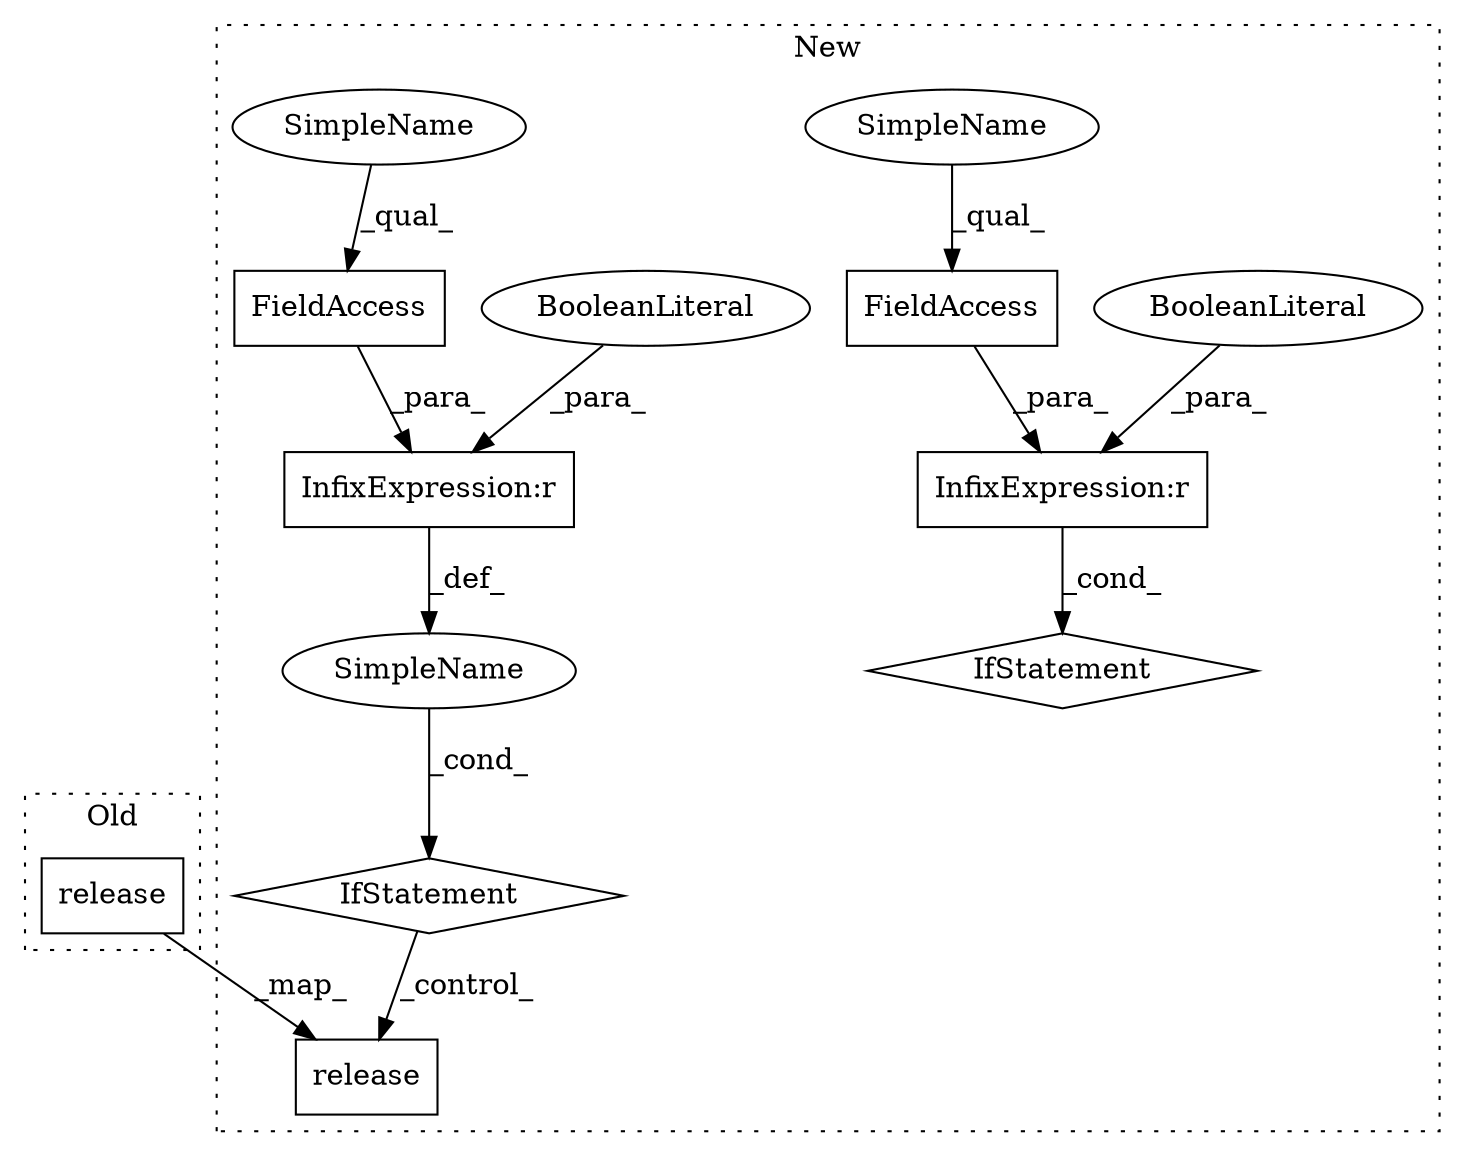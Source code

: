 digraph G {
subgraph cluster0 {
1 [label="release" a="32" s="25720" l="9" shape="box"];
label = "Old";
style="dotted";
}
subgraph cluster1 {
2 [label="release" a="32" s="25943" l="9" shape="box"];
3 [label="IfStatement" a="25" s="25900,25926" l="4,2" shape="diamond"];
4 [label="SimpleName" a="42" s="" l="" shape="ellipse"];
5 [label="InfixExpression:r" a="27" s="25918" l="4" shape="box"];
6 [label="BooleanLiteral" a="9" s="25922" l="4" shape="ellipse"];
7 [label="FieldAccess" a="22" s="25904" l="14" shape="box"];
8 [label="FieldAccess" a="22" s="25716" l="14" shape="box"];
9 [label="InfixExpression:r" a="27" s="25730" l="4" shape="box"];
10 [label="IfStatement" a="25" s="25712,25738" l="4,2" shape="diamond"];
11 [label="BooleanLiteral" a="9" s="25734" l="4" shape="ellipse"];
12 [label="SimpleName" a="42" s="25716" l="4" shape="ellipse"];
13 [label="SimpleName" a="42" s="25904" l="4" shape="ellipse"];
label = "New";
style="dotted";
}
1 -> 2 [label="_map_"];
3 -> 2 [label="_control_"];
4 -> 3 [label="_cond_"];
5 -> 4 [label="_def_"];
6 -> 5 [label="_para_"];
7 -> 5 [label="_para_"];
8 -> 9 [label="_para_"];
9 -> 10 [label="_cond_"];
11 -> 9 [label="_para_"];
12 -> 8 [label="_qual_"];
13 -> 7 [label="_qual_"];
}